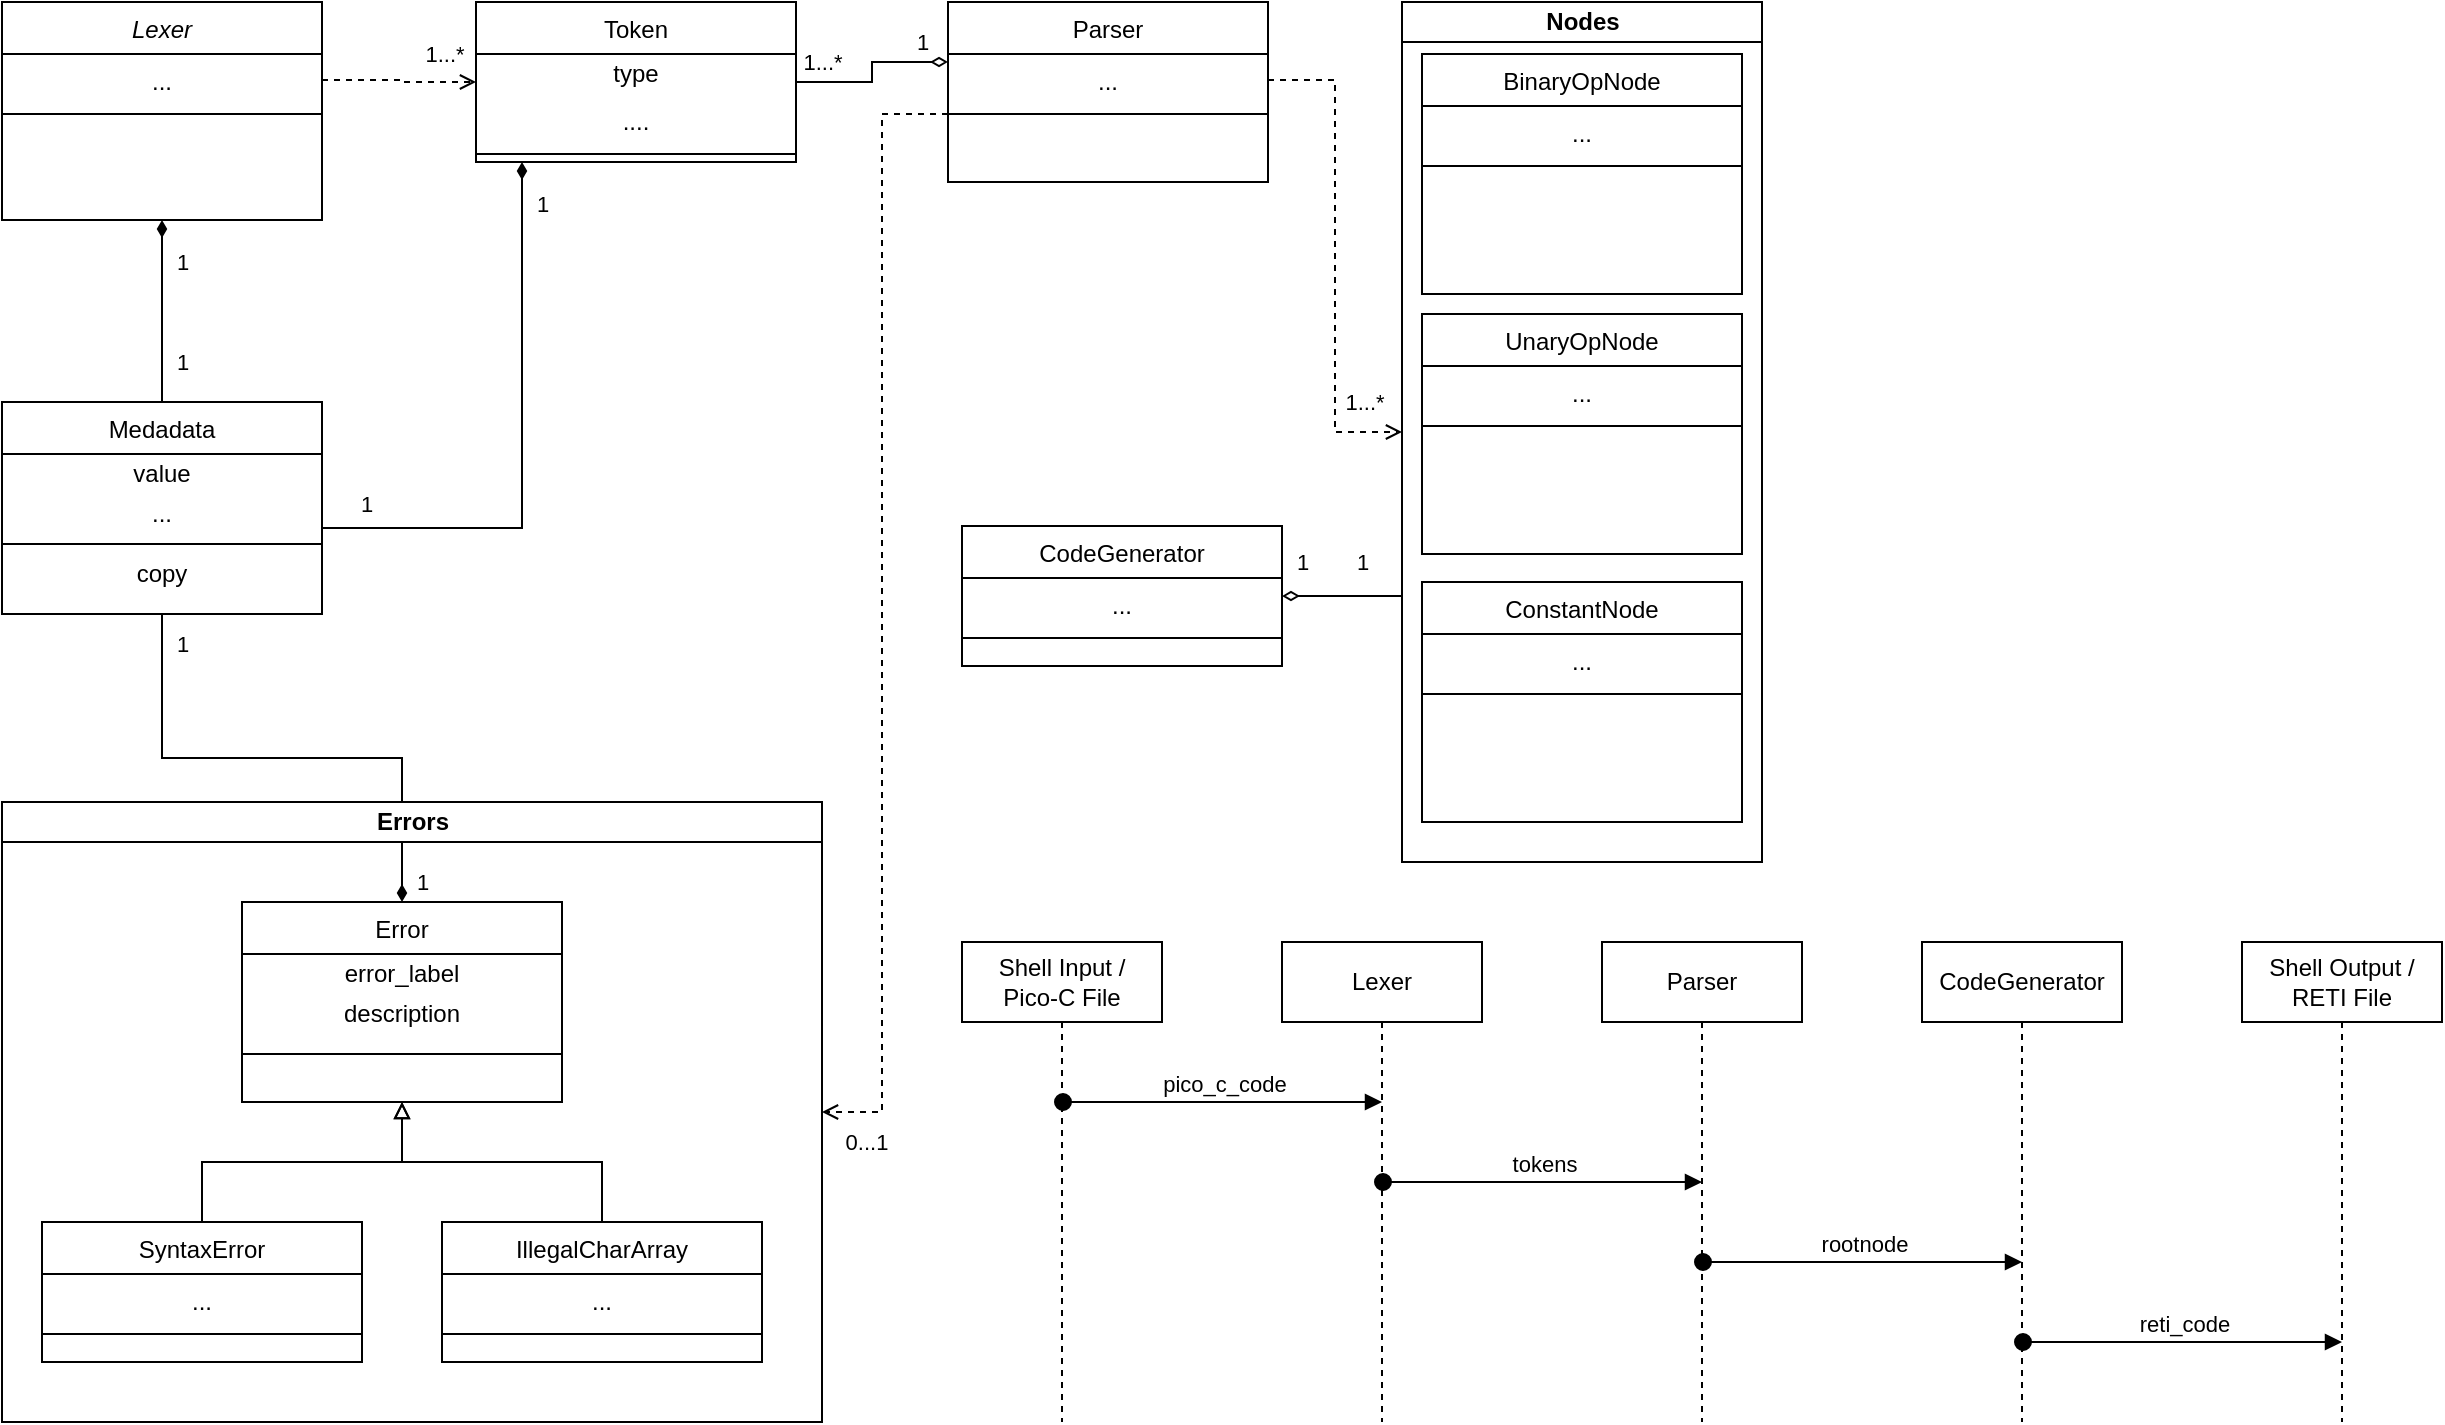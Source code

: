 <mxfile version="14.6.13" type="device"><diagram id="C5RBs43oDa-KdzZeNtuy" name="Page-1"><mxGraphModel dx="1654" dy="968" grid="1" gridSize="10" guides="1" tooltips="1" connect="1" arrows="1" fold="1" page="1" pageScale="1" pageWidth="827" pageHeight="1169" math="0" shadow="0"><root><mxCell id="WIyWlLk6GJQsqaUBKTNV-0"/><mxCell id="WIyWlLk6GJQsqaUBKTNV-1" parent="WIyWlLk6GJQsqaUBKTNV-0"/><mxCell id="zkfFHV4jXpPFQw0GAbJ--0" value="Lexer" style="swimlane;fontStyle=2;align=center;verticalAlign=top;childLayout=stackLayout;horizontal=1;startSize=26;horizontalStack=0;resizeParent=1;resizeLast=0;collapsible=1;marginBottom=0;rounded=0;shadow=0;strokeWidth=1;" parent="WIyWlLk6GJQsqaUBKTNV-1" vertex="1"><mxGeometry x="40" y="40" width="160" height="109" as="geometry"><mxRectangle x="230" y="140" width="160" height="26" as="alternateBounds"/></mxGeometry></mxCell><mxCell id="zkfFHV4jXpPFQw0GAbJ--3" value="..." style="text;align=center;verticalAlign=top;spacingLeft=4;spacingRight=4;overflow=hidden;rotatable=0;points=[[0,0.5],[1,0.5]];portConstraint=eastwest;rounded=0;shadow=0;html=0;" parent="zkfFHV4jXpPFQw0GAbJ--0" vertex="1"><mxGeometry y="26" width="160" height="26" as="geometry"/></mxCell><mxCell id="zkfFHV4jXpPFQw0GAbJ--4" value="" style="line;html=1;strokeWidth=1;align=left;verticalAlign=middle;spacingTop=-1;spacingLeft=3;spacingRight=3;rotatable=0;labelPosition=right;points=[];portConstraint=eastwest;" parent="zkfFHV4jXpPFQw0GAbJ--0" vertex="1"><mxGeometry y="52" width="160" height="8" as="geometry"/></mxCell><mxCell id="zkfFHV4jXpPFQw0GAbJ--6" value="Token" style="swimlane;fontStyle=0;align=center;verticalAlign=top;childLayout=stackLayout;horizontal=1;startSize=26;horizontalStack=0;resizeParent=1;resizeLast=0;collapsible=1;marginBottom=0;rounded=0;shadow=0;strokeWidth=1;" parent="WIyWlLk6GJQsqaUBKTNV-1" vertex="1"><mxGeometry x="277" y="40" width="160" height="80" as="geometry"><mxRectangle x="130" y="380" width="160" height="26" as="alternateBounds"/></mxGeometry></mxCell><mxCell id="y7hnSTQM9OyiXV6ppvQU-0" value="type" style="text;html=1;strokeColor=none;fillColor=none;align=center;verticalAlign=middle;whiteSpace=wrap;rounded=0;" parent="zkfFHV4jXpPFQw0GAbJ--6" vertex="1"><mxGeometry y="26" width="160" height="20" as="geometry"/></mxCell><mxCell id="zkfFHV4jXpPFQw0GAbJ--7" value="...." style="text;align=center;verticalAlign=top;spacingLeft=4;spacingRight=4;overflow=hidden;rotatable=0;points=[[0,0.5],[1,0.5]];portConstraint=eastwest;" parent="zkfFHV4jXpPFQw0GAbJ--6" vertex="1"><mxGeometry y="46" width="160" height="26" as="geometry"/></mxCell><mxCell id="zkfFHV4jXpPFQw0GAbJ--9" value="" style="line;html=1;strokeWidth=1;align=left;verticalAlign=middle;spacingTop=-1;spacingLeft=3;spacingRight=3;rotatable=0;labelPosition=right;points=[];portConstraint=eastwest;" parent="zkfFHV4jXpPFQw0GAbJ--6" vertex="1"><mxGeometry y="72" width="160" height="8" as="geometry"/></mxCell><mxCell id="zkfFHV4jXpPFQw0GAbJ--13" value="Medadata" style="swimlane;fontStyle=0;align=center;verticalAlign=top;childLayout=stackLayout;horizontal=1;startSize=26;horizontalStack=0;resizeParent=1;resizeLast=0;collapsible=1;marginBottom=0;rounded=0;shadow=0;strokeWidth=1;" parent="WIyWlLk6GJQsqaUBKTNV-1" vertex="1"><mxGeometry x="40" y="240" width="160" height="106" as="geometry"><mxRectangle x="340" y="380" width="170" height="26" as="alternateBounds"/></mxGeometry></mxCell><mxCell id="UsydVBnKiMomJJ_YhfxC-46" value="value" style="text;html=1;strokeColor=none;fillColor=none;align=center;verticalAlign=middle;whiteSpace=wrap;rounded=0;" parent="zkfFHV4jXpPFQw0GAbJ--13" vertex="1"><mxGeometry y="26" width="160" height="20" as="geometry"/></mxCell><mxCell id="UsydVBnKiMomJJ_YhfxC-47" value="..." style="text;html=1;strokeColor=none;fillColor=none;align=center;verticalAlign=middle;whiteSpace=wrap;rounded=0;" parent="zkfFHV4jXpPFQw0GAbJ--13" vertex="1"><mxGeometry y="46" width="160" height="20" as="geometry"/></mxCell><mxCell id="zkfFHV4jXpPFQw0GAbJ--15" value="" style="line;html=1;strokeWidth=1;align=left;verticalAlign=middle;spacingTop=-1;spacingLeft=3;spacingRight=3;rotatable=0;labelPosition=right;points=[];portConstraint=eastwest;" parent="zkfFHV4jXpPFQw0GAbJ--13" vertex="1"><mxGeometry y="66" width="160" height="10" as="geometry"/></mxCell><mxCell id="EEXSTvnPwbPJG1WyJYU9-38" value="copy" style="text;html=1;strokeColor=none;fillColor=none;align=center;verticalAlign=middle;whiteSpace=wrap;rounded=0;" parent="zkfFHV4jXpPFQw0GAbJ--13" vertex="1"><mxGeometry y="76" width="160" height="20" as="geometry"/></mxCell><mxCell id="zkfFHV4jXpPFQw0GAbJ--17" value="Parser" style="swimlane;fontStyle=0;align=center;verticalAlign=top;childLayout=stackLayout;horizontal=1;startSize=26;horizontalStack=0;resizeParent=1;resizeLast=0;collapsible=1;marginBottom=0;rounded=0;shadow=0;strokeWidth=1;" parent="WIyWlLk6GJQsqaUBKTNV-1" vertex="1"><mxGeometry x="513" y="40" width="160" height="90" as="geometry"><mxRectangle x="550" y="140" width="160" height="26" as="alternateBounds"/></mxGeometry></mxCell><mxCell id="zkfFHV4jXpPFQw0GAbJ--18" value="..." style="text;align=center;verticalAlign=top;spacingLeft=4;spacingRight=4;overflow=hidden;rotatable=0;points=[[0,0.5],[1,0.5]];portConstraint=eastwest;" parent="zkfFHV4jXpPFQw0GAbJ--17" vertex="1"><mxGeometry y="26" width="160" height="26" as="geometry"/></mxCell><mxCell id="zkfFHV4jXpPFQw0GAbJ--23" value="" style="line;html=1;strokeWidth=1;align=left;verticalAlign=middle;spacingTop=-1;spacingLeft=3;spacingRight=3;rotatable=0;labelPosition=right;points=[];portConstraint=eastwest;" parent="zkfFHV4jXpPFQw0GAbJ--17" vertex="1"><mxGeometry y="52" width="160" height="8" as="geometry"/></mxCell><mxCell id="UsydVBnKiMomJJ_YhfxC-64" value="" style="edgeStyle=orthogonalEdgeStyle;rounded=0;orthogonalLoop=1;jettySize=auto;html=1;endArrow=none;endFill=0;startArrow=diamondThin;startFill=1;" parent="WIyWlLk6GJQsqaUBKTNV-1" source="zkfFHV4jXpPFQw0GAbJ--0" target="zkfFHV4jXpPFQw0GAbJ--13" edge="1"><mxGeometry x="40" y="56" as="geometry"><Array as="points"/></mxGeometry></mxCell><mxCell id="EEXSTvnPwbPJG1WyJYU9-62" value="1" style="edgeLabel;html=1;align=center;verticalAlign=middle;resizable=0;points=[];" parent="UsydVBnKiMomJJ_YhfxC-64" vertex="1" connectable="0"><mxGeometry relative="1" as="geometry"><mxPoint x="10" y="-25" as="offset"/></mxGeometry></mxCell><mxCell id="EEXSTvnPwbPJG1WyJYU9-68" value="1" style="edgeLabel;html=1;align=center;verticalAlign=middle;resizable=0;points=[];" parent="UsydVBnKiMomJJ_YhfxC-64" vertex="1" connectable="0"><mxGeometry relative="1" as="geometry"><mxPoint x="10" y="25" as="offset"/></mxGeometry></mxCell><mxCell id="UsydVBnKiMomJJ_YhfxC-0" value="CodeGenerator" style="swimlane;fontStyle=0;align=center;verticalAlign=top;childLayout=stackLayout;horizontal=1;startSize=26;horizontalStack=0;resizeParent=1;resizeLast=0;collapsible=1;marginBottom=0;rounded=0;shadow=0;strokeWidth=1;" parent="WIyWlLk6GJQsqaUBKTNV-1" vertex="1"><mxGeometry x="520" y="302" width="160" height="70" as="geometry"><mxRectangle x="550" y="140" width="160" height="26" as="alternateBounds"/></mxGeometry></mxCell><mxCell id="UsydVBnKiMomJJ_YhfxC-1" value="..." style="text;align=center;verticalAlign=top;spacingLeft=4;spacingRight=4;overflow=hidden;rotatable=0;points=[[0,0.5],[1,0.5]];portConstraint=eastwest;" parent="UsydVBnKiMomJJ_YhfxC-0" vertex="1"><mxGeometry y="26" width="160" height="26" as="geometry"/></mxCell><mxCell id="UsydVBnKiMomJJ_YhfxC-6" value="" style="line;html=1;strokeWidth=1;align=left;verticalAlign=middle;spacingTop=-1;spacingLeft=3;spacingRight=3;rotatable=0;labelPosition=right;points=[];portConstraint=eastwest;" parent="UsydVBnKiMomJJ_YhfxC-0" vertex="1"><mxGeometry y="52" width="160" height="8" as="geometry"/></mxCell><mxCell id="UsydVBnKiMomJJ_YhfxC-26" value="" style="edgeStyle=orthogonalEdgeStyle;rounded=0;orthogonalLoop=1;jettySize=auto;html=1;endArrow=none;endFill=0;startArrow=diamondThin;startFill=1;" parent="WIyWlLk6GJQsqaUBKTNV-1" source="zkfFHV4jXpPFQw0GAbJ--6" target="zkfFHV4jXpPFQw0GAbJ--13" edge="1"><mxGeometry x="40" y="56" as="geometry"><mxPoint x="170" y="331" as="sourcePoint"/><mxPoint x="220" y="306" as="targetPoint"/><Array as="points"><mxPoint x="300" y="303"/></Array></mxGeometry></mxCell><mxCell id="EEXSTvnPwbPJG1WyJYU9-61" value="1" style="edgeLabel;html=1;align=center;verticalAlign=middle;resizable=0;points=[];" parent="UsydVBnKiMomJJ_YhfxC-26" vertex="1" connectable="0"><mxGeometry relative="1" as="geometry"><mxPoint x="10" y="-121" as="offset"/></mxGeometry></mxCell><mxCell id="EEXSTvnPwbPJG1WyJYU9-67" value="1" style="edgeLabel;html=1;align=center;verticalAlign=middle;resizable=0;points=[];" parent="UsydVBnKiMomJJ_YhfxC-26" vertex="1" connectable="0"><mxGeometry relative="1" as="geometry"><mxPoint x="-78" y="29" as="offset"/></mxGeometry></mxCell><mxCell id="UsydVBnKiMomJJ_YhfxC-61" value="" style="edgeStyle=orthogonalEdgeStyle;rounded=0;orthogonalLoop=1;jettySize=auto;html=1;endArrow=none;endFill=0;startArrow=diamondThin;startFill=1;" parent="WIyWlLk6GJQsqaUBKTNV-1" source="UsydVBnKiMomJJ_YhfxC-10" target="zkfFHV4jXpPFQw0GAbJ--13" edge="1"><mxGeometry x="40" y="56" as="geometry"><mxPoint x="220" y="330" as="targetPoint"/></mxGeometry></mxCell><mxCell id="EEXSTvnPwbPJG1WyJYU9-89" value="1" style="edgeLabel;html=1;align=center;verticalAlign=middle;resizable=0;points=[];" parent="UsydVBnKiMomJJ_YhfxC-61" vertex="1" connectable="0"><mxGeometry relative="1" as="geometry"><mxPoint x="-50" y="-57" as="offset"/></mxGeometry></mxCell><mxCell id="EEXSTvnPwbPJG1WyJYU9-95" value="1" style="edgeLabel;html=1;align=center;verticalAlign=middle;resizable=0;points=[];" parent="UsydVBnKiMomJJ_YhfxC-61" vertex="1" connectable="0"><mxGeometry relative="1" as="geometry"><mxPoint x="70" y="62" as="offset"/></mxGeometry></mxCell><mxCell id="UsydVBnKiMomJJ_YhfxC-62" style="edgeStyle=orthogonalEdgeStyle;rounded=0;orthogonalLoop=1;jettySize=auto;html=1;endArrow=none;endFill=0;startArrow=diamondThin;startFill=0;" parent="WIyWlLk6GJQsqaUBKTNV-1" source="zkfFHV4jXpPFQw0GAbJ--17" target="zkfFHV4jXpPFQw0GAbJ--6" edge="1"><mxGeometry x="40" y="56" as="geometry"><Array as="points"><mxPoint x="475" y="70"/><mxPoint x="475" y="80"/></Array></mxGeometry></mxCell><mxCell id="EEXSTvnPwbPJG1WyJYU9-60" value="1" style="edgeLabel;html=1;align=center;verticalAlign=middle;resizable=0;points=[];" parent="UsydVBnKiMomJJ_YhfxC-62" vertex="1" connectable="0"><mxGeometry relative="1" as="geometry"><mxPoint x="25" y="-15" as="offset"/></mxGeometry></mxCell><mxCell id="EEXSTvnPwbPJG1WyJYU9-66" value="1...*" style="edgeLabel;html=1;align=center;verticalAlign=middle;resizable=0;points=[];" parent="UsydVBnKiMomJJ_YhfxC-62" vertex="1" connectable="0"><mxGeometry relative="1" as="geometry"><mxPoint x="-25" y="-5" as="offset"/></mxGeometry></mxCell><mxCell id="UsydVBnKiMomJJ_YhfxC-72" value="Nodes" style="swimlane;html=1;startSize=20;horizontal=1;containerType=tree;newEdgeStyle={&quot;edgeStyle&quot;:&quot;elbowEdgeStyle&quot;,&quot;startArrow&quot;:&quot;none&quot;,&quot;endArrow&quot;:&quot;none&quot;};" parent="WIyWlLk6GJQsqaUBKTNV-1" vertex="1"><mxGeometry x="740" y="40" width="180" height="430" as="geometry"/></mxCell><mxCell id="UsydVBnKiMomJJ_YhfxC-80" value="BinaryOpNode" style="swimlane;fontStyle=0;align=center;verticalAlign=top;childLayout=stackLayout;horizontal=1;startSize=26;horizontalStack=0;resizeParent=1;resizeLast=0;collapsible=1;marginBottom=0;rounded=0;shadow=0;strokeWidth=1;" parent="UsydVBnKiMomJJ_YhfxC-72" vertex="1"><mxGeometry x="10" y="26" width="160" height="120" as="geometry"><mxRectangle x="550" y="140" width="160" height="26" as="alternateBounds"/></mxGeometry></mxCell><mxCell id="UsydVBnKiMomJJ_YhfxC-81" value="..." style="text;align=center;verticalAlign=top;spacingLeft=4;spacingRight=4;overflow=hidden;rotatable=0;points=[[0,0.5],[1,0.5]];portConstraint=eastwest;" parent="UsydVBnKiMomJJ_YhfxC-80" vertex="1"><mxGeometry y="26" width="160" height="26" as="geometry"/></mxCell><mxCell id="UsydVBnKiMomJJ_YhfxC-82" value="" style="line;html=1;strokeWidth=1;align=left;verticalAlign=middle;spacingTop=-1;spacingLeft=3;spacingRight=3;rotatable=0;labelPosition=right;points=[];portConstraint=eastwest;" parent="UsydVBnKiMomJJ_YhfxC-80" vertex="1"><mxGeometry y="52" width="160" height="8" as="geometry"/></mxCell><mxCell id="UsydVBnKiMomJJ_YhfxC-83" value="UnaryOpNode" style="swimlane;fontStyle=0;align=center;verticalAlign=top;childLayout=stackLayout;horizontal=1;startSize=26;horizontalStack=0;resizeParent=1;resizeLast=0;collapsible=1;marginBottom=0;rounded=0;shadow=0;strokeWidth=1;" parent="UsydVBnKiMomJJ_YhfxC-72" vertex="1"><mxGeometry x="10" y="156" width="160" height="120" as="geometry"><mxRectangle x="550" y="140" width="160" height="26" as="alternateBounds"/></mxGeometry></mxCell><mxCell id="UsydVBnKiMomJJ_YhfxC-84" value="..." style="text;align=center;verticalAlign=top;spacingLeft=4;spacingRight=4;overflow=hidden;rotatable=0;points=[[0,0.5],[1,0.5]];portConstraint=eastwest;" parent="UsydVBnKiMomJJ_YhfxC-83" vertex="1"><mxGeometry y="26" width="160" height="26" as="geometry"/></mxCell><mxCell id="UsydVBnKiMomJJ_YhfxC-85" value="" style="line;html=1;strokeWidth=1;align=left;verticalAlign=middle;spacingTop=-1;spacingLeft=3;spacingRight=3;rotatable=0;labelPosition=right;points=[];portConstraint=eastwest;" parent="UsydVBnKiMomJJ_YhfxC-83" vertex="1"><mxGeometry y="52" width="160" height="8" as="geometry"/></mxCell><mxCell id="UsydVBnKiMomJJ_YhfxC-86" value="ConstantNode" style="swimlane;fontStyle=0;align=center;verticalAlign=top;childLayout=stackLayout;horizontal=1;startSize=26;horizontalStack=0;resizeParent=1;resizeLast=0;collapsible=1;marginBottom=0;rounded=0;shadow=0;strokeWidth=1;" parent="UsydVBnKiMomJJ_YhfxC-72" vertex="1"><mxGeometry x="10" y="290" width="160" height="120" as="geometry"><mxRectangle x="550" y="140" width="160" height="26" as="alternateBounds"/></mxGeometry></mxCell><mxCell id="UsydVBnKiMomJJ_YhfxC-87" value="..." style="text;align=center;verticalAlign=top;spacingLeft=4;spacingRight=4;overflow=hidden;rotatable=0;points=[[0,0.5],[1,0.5]];portConstraint=eastwest;" parent="UsydVBnKiMomJJ_YhfxC-86" vertex="1"><mxGeometry y="26" width="160" height="26" as="geometry"/></mxCell><mxCell id="UsydVBnKiMomJJ_YhfxC-88" value="" style="line;html=1;strokeWidth=1;align=left;verticalAlign=middle;spacingTop=-1;spacingLeft=3;spacingRight=3;rotatable=0;labelPosition=right;points=[];portConstraint=eastwest;" parent="UsydVBnKiMomJJ_YhfxC-86" vertex="1"><mxGeometry y="52" width="160" height="8" as="geometry"/></mxCell><mxCell id="UsydVBnKiMomJJ_YhfxC-93" style="edgeStyle=orthogonalEdgeStyle;rounded=0;orthogonalLoop=1;jettySize=auto;html=1;startArrow=diamondThin;startFill=0;endArrow=none;endFill=0;" parent="WIyWlLk6GJQsqaUBKTNV-1" source="UsydVBnKiMomJJ_YhfxC-0" target="UsydVBnKiMomJJ_YhfxC-72" edge="1"><mxGeometry x="40" y="56" as="geometry"><mxPoint x="700.0" y="335.0" as="targetPoint"/><Array as="points"><mxPoint x="720" y="337"/><mxPoint x="720" y="337"/></Array></mxGeometry></mxCell><mxCell id="EEXSTvnPwbPJG1WyJYU9-64" value="1" style="edgeLabel;html=1;align=center;verticalAlign=middle;resizable=0;points=[];" parent="UsydVBnKiMomJJ_YhfxC-93" vertex="1" connectable="0"><mxGeometry relative="1" as="geometry"><mxPoint x="-20" y="-17" as="offset"/></mxGeometry></mxCell><mxCell id="EEXSTvnPwbPJG1WyJYU9-65" value="1" style="edgeLabel;html=1;align=center;verticalAlign=middle;resizable=0;points=[];" parent="UsydVBnKiMomJJ_YhfxC-93" vertex="1" connectable="0"><mxGeometry relative="1" as="geometry"><mxPoint x="10" y="-17" as="offset"/></mxGeometry></mxCell><mxCell id="UsydVBnKiMomJJ_YhfxC-95" value="Errors" style="swimlane;html=1;startSize=20;horizontal=1;containerType=tree;newEdgeStyle={&quot;edgeStyle&quot;:&quot;elbowEdgeStyle&quot;,&quot;startArrow&quot;:&quot;none&quot;,&quot;endArrow&quot;:&quot;none&quot;};" parent="WIyWlLk6GJQsqaUBKTNV-1" vertex="1"><mxGeometry x="40" y="440" width="410" height="310" as="geometry"/></mxCell><mxCell id="UsydVBnKiMomJJ_YhfxC-10" value="Error" style="swimlane;fontStyle=0;align=center;verticalAlign=top;childLayout=stackLayout;horizontal=1;startSize=26;horizontalStack=0;resizeParent=1;resizeLast=0;collapsible=1;marginBottom=0;rounded=0;shadow=0;strokeWidth=1;" parent="UsydVBnKiMomJJ_YhfxC-95" vertex="1"><mxGeometry x="120" y="50" width="160" height="100" as="geometry"><mxRectangle x="340" y="380" width="170" height="26" as="alternateBounds"/></mxGeometry></mxCell><mxCell id="UsydVBnKiMomJJ_YhfxC-44" value="error_label" style="text;html=1;strokeColor=none;fillColor=none;align=center;verticalAlign=middle;whiteSpace=wrap;rounded=0;" parent="UsydVBnKiMomJJ_YhfxC-10" vertex="1"><mxGeometry y="26" width="160" height="20" as="geometry"/></mxCell><mxCell id="UsydVBnKiMomJJ_YhfxC-45" value="description" style="text;html=1;strokeColor=none;fillColor=none;align=center;verticalAlign=middle;whiteSpace=wrap;rounded=0;" parent="UsydVBnKiMomJJ_YhfxC-10" vertex="1"><mxGeometry y="46" width="160" height="20" as="geometry"/></mxCell><mxCell id="UsydVBnKiMomJJ_YhfxC-12" value="" style="line;html=1;strokeWidth=1;align=left;verticalAlign=middle;spacingTop=-1;spacingLeft=3;spacingRight=3;rotatable=0;labelPosition=right;points=[];portConstraint=eastwest;" parent="UsydVBnKiMomJJ_YhfxC-10" vertex="1"><mxGeometry y="66" width="160" height="20" as="geometry"/></mxCell><mxCell id="UsydVBnKiMomJJ_YhfxC-13" value="SyntaxError" style="swimlane;fontStyle=0;align=center;verticalAlign=top;childLayout=stackLayout;horizontal=1;startSize=26;horizontalStack=0;resizeParent=1;resizeLast=0;collapsible=1;marginBottom=0;rounded=0;shadow=0;strokeWidth=1;" parent="UsydVBnKiMomJJ_YhfxC-95" vertex="1"><mxGeometry x="20" y="210" width="160" height="70" as="geometry"><mxRectangle x="340" y="380" width="170" height="26" as="alternateBounds"/></mxGeometry></mxCell><mxCell id="UsydVBnKiMomJJ_YhfxC-14" value="..." style="text;align=center;verticalAlign=top;spacingLeft=4;spacingRight=4;overflow=hidden;rotatable=0;points=[[0,0.5],[1,0.5]];portConstraint=eastwest;" parent="UsydVBnKiMomJJ_YhfxC-13" vertex="1"><mxGeometry y="26" width="160" height="26" as="geometry"/></mxCell><mxCell id="UsydVBnKiMomJJ_YhfxC-15" value="" style="line;html=1;strokeWidth=1;align=left;verticalAlign=middle;spacingTop=-1;spacingLeft=3;spacingRight=3;rotatable=0;labelPosition=right;points=[];portConstraint=eastwest;" parent="UsydVBnKiMomJJ_YhfxC-13" vertex="1"><mxGeometry y="52" width="160" height="8" as="geometry"/></mxCell><mxCell id="UsydVBnKiMomJJ_YhfxC-19" style="edgeStyle=orthogonalEdgeStyle;rounded=0;orthogonalLoop=1;jettySize=auto;html=1;endArrow=block;endFill=0;" parent="UsydVBnKiMomJJ_YhfxC-95" source="UsydVBnKiMomJJ_YhfxC-13" target="UsydVBnKiMomJJ_YhfxC-10" edge="1"><mxGeometry relative="1" as="geometry"><mxPoint x="310" y="310" as="targetPoint"/></mxGeometry></mxCell><mxCell id="UsydVBnKiMomJJ_YhfxC-16" value="IllegalCharArray" style="swimlane;fontStyle=0;align=center;verticalAlign=top;childLayout=stackLayout;horizontal=1;startSize=26;horizontalStack=0;resizeParent=1;resizeLast=0;collapsible=1;marginBottom=0;rounded=0;shadow=0;strokeWidth=1;" parent="UsydVBnKiMomJJ_YhfxC-95" vertex="1"><mxGeometry x="220" y="210" width="160" height="70" as="geometry"><mxRectangle x="340" y="380" width="170" height="26" as="alternateBounds"/></mxGeometry></mxCell><mxCell id="UsydVBnKiMomJJ_YhfxC-17" value="..." style="text;align=center;verticalAlign=top;spacingLeft=4;spacingRight=4;overflow=hidden;rotatable=0;points=[[0,0.5],[1,0.5]];portConstraint=eastwest;" parent="UsydVBnKiMomJJ_YhfxC-16" vertex="1"><mxGeometry y="26" width="160" height="26" as="geometry"/></mxCell><mxCell id="UsydVBnKiMomJJ_YhfxC-18" value="" style="line;html=1;strokeWidth=1;align=left;verticalAlign=middle;spacingTop=-1;spacingLeft=3;spacingRight=3;rotatable=0;labelPosition=right;points=[];portConstraint=eastwest;" parent="UsydVBnKiMomJJ_YhfxC-16" vertex="1"><mxGeometry y="52" width="160" height="8" as="geometry"/></mxCell><mxCell id="UsydVBnKiMomJJ_YhfxC-27" style="edgeStyle=orthogonalEdgeStyle;rounded=0;orthogonalLoop=1;jettySize=auto;html=1;endArrow=block;endFill=0;" parent="UsydVBnKiMomJJ_YhfxC-95" source="UsydVBnKiMomJJ_YhfxC-16" target="UsydVBnKiMomJJ_YhfxC-10" edge="1"><mxGeometry relative="1" as="geometry"><mxPoint x="-220" y="410" as="targetPoint"/></mxGeometry></mxCell><mxCell id="tzpkDjNqDKdvGUClRtCG-0" value="&lt;span&gt;Shell Input /&lt;/span&gt;&lt;br&gt;&lt;span&gt;Pico-C File&lt;/span&gt;" style="shape=umlLifeline;perimeter=lifelinePerimeter;whiteSpace=wrap;html=1;container=1;collapsible=0;recursiveResize=0;outlineConnect=0;flipH=1;" parent="WIyWlLk6GJQsqaUBKTNV-1" vertex="1"><mxGeometry x="520" y="510" width="100" height="240" as="geometry"/></mxCell><mxCell id="tzpkDjNqDKdvGUClRtCG-3" value="Lexer" style="shape=umlLifeline;perimeter=lifelinePerimeter;whiteSpace=wrap;html=1;container=1;collapsible=0;recursiveResize=0;outlineConnect=0;flipH=1;" parent="WIyWlLk6GJQsqaUBKTNV-1" vertex="1"><mxGeometry x="680" y="510" width="100" height="240" as="geometry"/></mxCell><mxCell id="tzpkDjNqDKdvGUClRtCG-4" value="Parser" style="shape=umlLifeline;perimeter=lifelinePerimeter;whiteSpace=wrap;html=1;container=1;collapsible=0;recursiveResize=0;outlineConnect=0;flipH=1;" parent="WIyWlLk6GJQsqaUBKTNV-1" vertex="1"><mxGeometry x="840" y="510" width="100" height="240" as="geometry"/></mxCell><mxCell id="tzpkDjNqDKdvGUClRtCG-5" value="CodeGenerator" style="shape=umlLifeline;perimeter=lifelinePerimeter;whiteSpace=wrap;html=1;container=1;collapsible=0;recursiveResize=0;outlineConnect=0;flipH=1;" parent="WIyWlLk6GJQsqaUBKTNV-1" vertex="1"><mxGeometry x="1000" y="510" width="100" height="240" as="geometry"/></mxCell><mxCell id="tzpkDjNqDKdvGUClRtCG-6" value="&lt;span&gt;Shell Output /&lt;/span&gt;&lt;br&gt;&lt;span&gt;RETI File&lt;/span&gt;" style="shape=umlLifeline;perimeter=lifelinePerimeter;whiteSpace=wrap;html=1;container=1;collapsible=0;recursiveResize=0;outlineConnect=0;flipH=1;" parent="WIyWlLk6GJQsqaUBKTNV-1" vertex="1"><mxGeometry x="1160" y="510" width="100" height="240" as="geometry"/></mxCell><mxCell id="tzpkDjNqDKdvGUClRtCG-12" value="pico_c_code" style="html=1;verticalAlign=bottom;startArrow=oval;startFill=1;endArrow=block;startSize=8;" parent="WIyWlLk6GJQsqaUBKTNV-1" source="tzpkDjNqDKdvGUClRtCG-0" target="tzpkDjNqDKdvGUClRtCG-3" edge="1"><mxGeometry width="60" relative="1" as="geometry"><mxPoint x="620" y="650" as="sourcePoint"/><mxPoint x="810" y="600" as="targetPoint"/><Array as="points"><mxPoint x="650" y="590"/></Array></mxGeometry></mxCell><mxCell id="tzpkDjNqDKdvGUClRtCG-18" value="tokens" style="html=1;verticalAlign=bottom;startArrow=oval;startFill=1;endArrow=block;startSize=8;" parent="WIyWlLk6GJQsqaUBKTNV-1" source="tzpkDjNqDKdvGUClRtCG-3" target="tzpkDjNqDKdvGUClRtCG-4" edge="1"><mxGeometry width="60" relative="1" as="geometry"><mxPoint x="760" y="640" as="sourcePoint"/><mxPoint x="1000" y="640" as="targetPoint"/><Array as="points"><mxPoint x="770" y="630"/></Array></mxGeometry></mxCell><mxCell id="tzpkDjNqDKdvGUClRtCG-21" value="rootnode" style="html=1;verticalAlign=bottom;startArrow=oval;startFill=1;endArrow=block;startSize=8;" parent="WIyWlLk6GJQsqaUBKTNV-1" source="tzpkDjNqDKdvGUClRtCG-4" target="tzpkDjNqDKdvGUClRtCG-5" edge="1"><mxGeometry width="60" relative="1" as="geometry"><mxPoint x="900" y="750" as="sourcePoint"/><mxPoint x="1140" y="750" as="targetPoint"/><Array as="points"><mxPoint x="930" y="670"/></Array></mxGeometry></mxCell><mxCell id="tzpkDjNqDKdvGUClRtCG-24" value="reti_code" style="html=1;verticalAlign=bottom;startArrow=oval;startFill=1;endArrow=block;startSize=8;" parent="WIyWlLk6GJQsqaUBKTNV-1" source="tzpkDjNqDKdvGUClRtCG-5" target="tzpkDjNqDKdvGUClRtCG-6" edge="1"><mxGeometry width="60" relative="1" as="geometry"><mxPoint x="940" y="790" as="sourcePoint"/><mxPoint x="1180" y="790" as="targetPoint"/><Array as="points"><mxPoint x="1070" y="710"/></Array></mxGeometry></mxCell><mxCell id="JbayBwvqOZHzIbSyT4G8-0" style="edgeStyle=orthogonalEdgeStyle;rounded=0;orthogonalLoop=1;jettySize=auto;html=1;dashed=1;endArrow=open;endFill=0;" parent="WIyWlLk6GJQsqaUBKTNV-1" source="zkfFHV4jXpPFQw0GAbJ--3" target="zkfFHV4jXpPFQw0GAbJ--6" edge="1"><mxGeometry relative="1" as="geometry"/></mxCell><mxCell id="JbayBwvqOZHzIbSyT4G8-2" value="1...*" style="edgeLabel;html=1;align=center;verticalAlign=middle;resizable=0;points=[];" parent="JbayBwvqOZHzIbSyT4G8-0" vertex="1" connectable="0"><mxGeometry x="0.803" y="2" relative="1" as="geometry"><mxPoint x="-9" y="-12" as="offset"/></mxGeometry></mxCell><mxCell id="JbayBwvqOZHzIbSyT4G8-1" style="edgeStyle=orthogonalEdgeStyle;rounded=0;orthogonalLoop=1;jettySize=auto;html=1;dashed=1;endArrow=open;endFill=0;" parent="WIyWlLk6GJQsqaUBKTNV-1" source="zkfFHV4jXpPFQw0GAbJ--18" target="UsydVBnKiMomJJ_YhfxC-72" edge="1"><mxGeometry relative="1" as="geometry"/></mxCell><mxCell id="JbayBwvqOZHzIbSyT4G8-3" value="1...*" style="edgeLabel;html=1;align=center;verticalAlign=middle;resizable=0;points=[];" parent="JbayBwvqOZHzIbSyT4G8-1" vertex="1" connectable="0"><mxGeometry x="0.945" y="1" relative="1" as="geometry"><mxPoint x="-13" y="-14" as="offset"/></mxGeometry></mxCell><mxCell id="gw9QqH824NMkNN_Y8Xl3-0" style="edgeStyle=orthogonalEdgeStyle;rounded=0;orthogonalLoop=1;jettySize=auto;html=1;dashed=1;endArrow=open;endFill=0;" edge="1" parent="WIyWlLk6GJQsqaUBKTNV-1" source="zkfFHV4jXpPFQw0GAbJ--23" target="UsydVBnKiMomJJ_YhfxC-95"><mxGeometry relative="1" as="geometry"><Array as="points"><mxPoint x="480" y="96"/><mxPoint x="480" y="595"/></Array></mxGeometry></mxCell><mxCell id="gw9QqH824NMkNN_Y8Xl3-1" value="0...1" style="edgeLabel;html=1;align=center;verticalAlign=middle;resizable=0;points=[];" vertex="1" connectable="0" parent="gw9QqH824NMkNN_Y8Xl3-0"><mxGeometry x="0.922" y="1" relative="1" as="geometry"><mxPoint y="14" as="offset"/></mxGeometry></mxCell></root></mxGraphModel></diagram></mxfile>